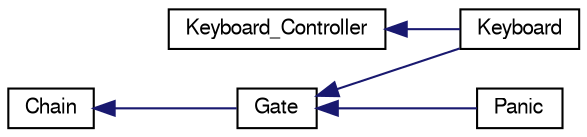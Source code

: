 digraph G
{
  bgcolor="transparent";
  edge [fontname="FreeSans",fontsize="10",labelfontname="FreeSans",labelfontsize="10"];
  node [fontname="FreeSans",fontsize="10",shape=record];
  rankdir=LR;
  Node1 [label="Chain",height=0.2,width=0.4,color="black",URL="$classChain.html",tooltip="Single linked list element."];
  Node1 -> Node2 [dir=back,color="midnightblue",fontsize="10",style="solid",fontname="FreeSans"];
  Node2 [label="Gate",height=0.2,width=0.4,color="black",URL="$classGate.html",tooltip="Interrupt handling base class."];
  Node2 -> Node3 [dir=back,color="midnightblue",fontsize="10",style="solid",fontname="FreeSans"];
  Node3 [label="Keyboard",height=0.2,width=0.4,color="black",URL="$classKeyboard.html",tooltip="Keyboard driver with interrupt support"];
  Node2 -> Node4 [dir=back,color="midnightblue",fontsize="10",style="solid",fontname="FreeSans"];
  Node4 [label="Panic",height=0.2,width=0.4,color="black",URL="$classPanic.html",tooltip="Default interrupt handler."];
  Node5 [label="Keyboard_Controller",height=0.2,width=0.4,color="black",URL="$classKeyboard__Controller.html",tooltip="Keyboard driver"];
  Node5 -> Node3 [dir=back,color="midnightblue",fontsize="10",style="solid",fontname="FreeSans"];
}
